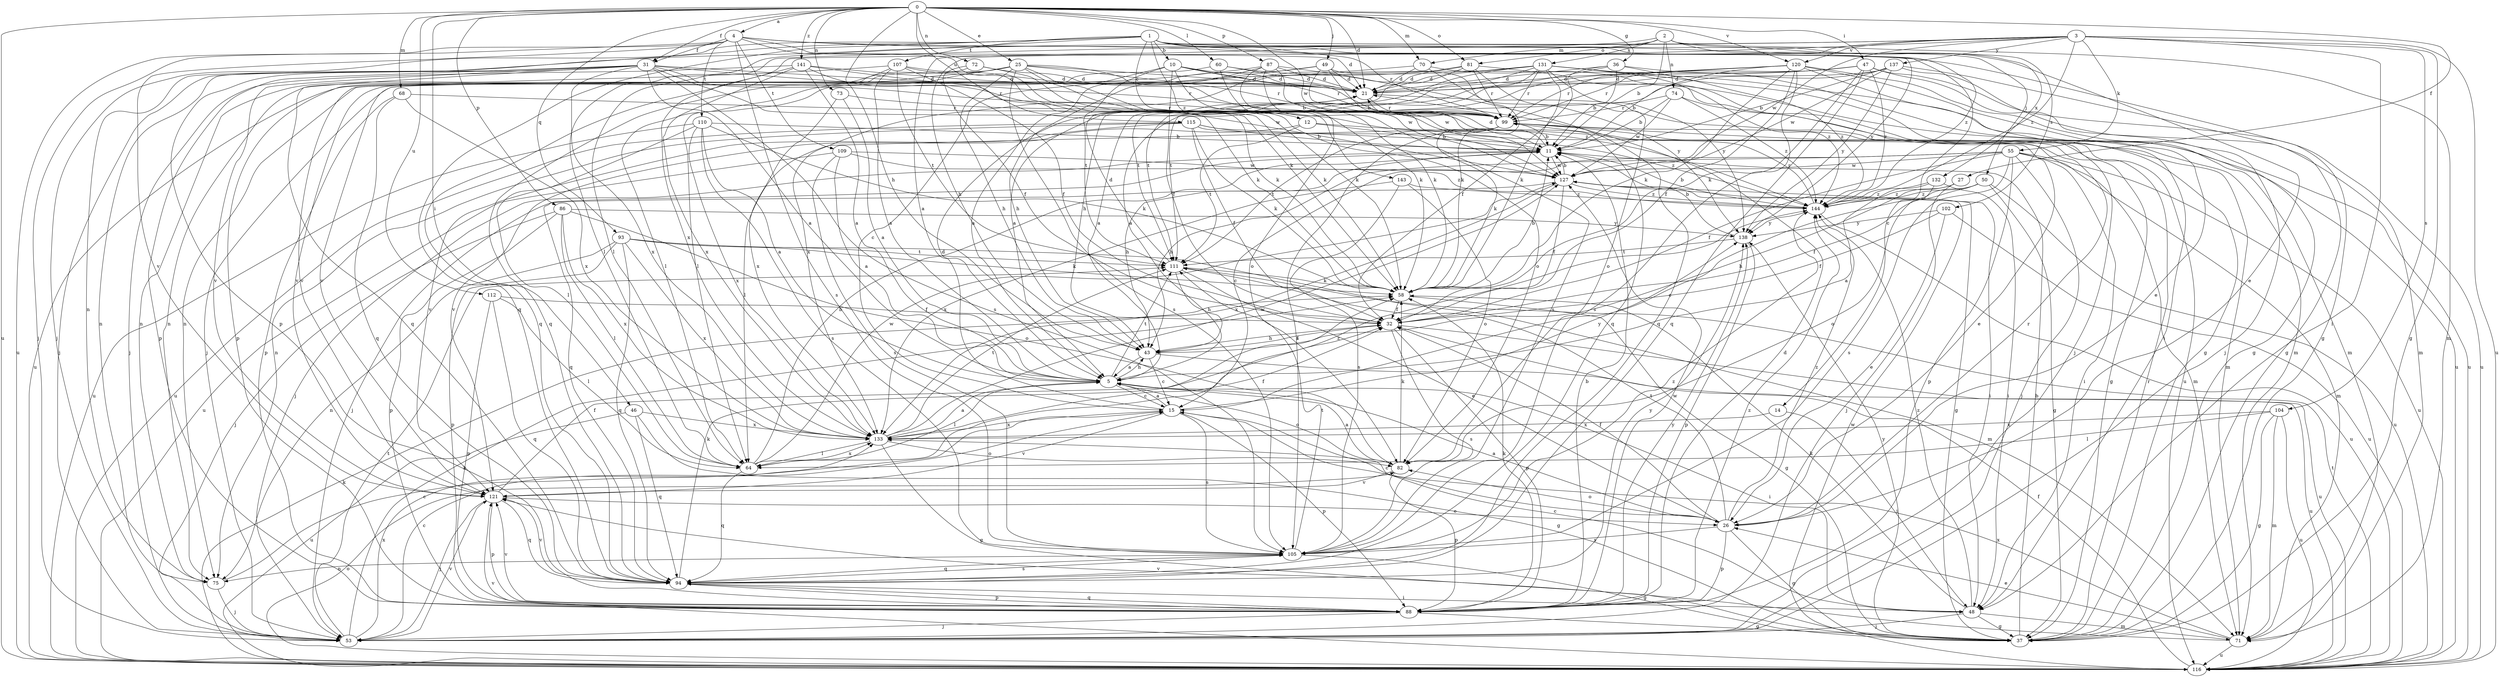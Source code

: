 strict digraph  {
0;
1;
2;
3;
4;
5;
10;
11;
12;
14;
15;
21;
25;
26;
27;
31;
32;
36;
37;
43;
46;
47;
48;
49;
50;
53;
55;
58;
60;
64;
68;
70;
71;
72;
73;
74;
75;
81;
82;
86;
87;
88;
93;
94;
99;
102;
104;
105;
107;
109;
110;
111;
112;
115;
116;
120;
121;
127;
131;
132;
133;
137;
138;
141;
143;
144;
0 -> 4  [label=a];
0 -> 21  [label=d];
0 -> 25  [label=e];
0 -> 27  [label=f];
0 -> 31  [label=f];
0 -> 36  [label=g];
0 -> 43  [label=h];
0 -> 46  [label=i];
0 -> 47  [label=i];
0 -> 49  [label=j];
0 -> 60  [label=l];
0 -> 68  [label=m];
0 -> 70  [label=m];
0 -> 72  [label=n];
0 -> 73  [label=n];
0 -> 81  [label=o];
0 -> 86  [label=p];
0 -> 87  [label=p];
0 -> 93  [label=q];
0 -> 112  [label=u];
0 -> 115  [label=u];
0 -> 116  [label=u];
0 -> 120  [label=v];
0 -> 127  [label=w];
0 -> 141  [label=z];
1 -> 10  [label=b];
1 -> 12  [label=c];
1 -> 14  [label=c];
1 -> 26  [label=e];
1 -> 50  [label=j];
1 -> 53  [label=j];
1 -> 64  [label=l];
1 -> 88  [label=p];
1 -> 94  [label=q];
1 -> 99  [label=r];
1 -> 107  [label=t];
1 -> 143  [label=z];
1 -> 144  [label=z];
2 -> 5  [label=a];
2 -> 11  [label=b];
2 -> 70  [label=m];
2 -> 71  [label=m];
2 -> 74  [label=n];
2 -> 81  [label=o];
2 -> 102  [label=s];
2 -> 131  [label=x];
2 -> 132  [label=x];
3 -> 37  [label=g];
3 -> 43  [label=h];
3 -> 48  [label=i];
3 -> 55  [label=k];
3 -> 64  [label=l];
3 -> 75  [label=n];
3 -> 104  [label=s];
3 -> 116  [label=u];
3 -> 120  [label=v];
3 -> 127  [label=w];
3 -> 133  [label=x];
3 -> 137  [label=y];
3 -> 144  [label=z];
4 -> 21  [label=d];
4 -> 31  [label=f];
4 -> 37  [label=g];
4 -> 53  [label=j];
4 -> 58  [label=k];
4 -> 105  [label=s];
4 -> 109  [label=t];
4 -> 110  [label=t];
4 -> 116  [label=u];
4 -> 121  [label=v];
4 -> 138  [label=y];
5 -> 15  [label=c];
5 -> 43  [label=h];
5 -> 48  [label=i];
5 -> 64  [label=l];
5 -> 82  [label=o];
5 -> 111  [label=t];
10 -> 15  [label=c];
10 -> 21  [label=d];
10 -> 32  [label=f];
10 -> 58  [label=k];
10 -> 94  [label=q];
10 -> 99  [label=r];
10 -> 111  [label=t];
11 -> 21  [label=d];
11 -> 43  [label=h];
11 -> 53  [label=j];
11 -> 94  [label=q];
11 -> 127  [label=w];
12 -> 11  [label=b];
12 -> 71  [label=m];
12 -> 111  [label=t];
12 -> 121  [label=v];
14 -> 48  [label=i];
14 -> 133  [label=x];
15 -> 5  [label=a];
15 -> 21  [label=d];
15 -> 88  [label=p];
15 -> 105  [label=s];
15 -> 121  [label=v];
15 -> 133  [label=x];
15 -> 138  [label=y];
21 -> 99  [label=r];
21 -> 116  [label=u];
25 -> 11  [label=b];
25 -> 21  [label=d];
25 -> 43  [label=h];
25 -> 58  [label=k];
25 -> 64  [label=l];
25 -> 82  [label=o];
25 -> 88  [label=p];
25 -> 99  [label=r];
25 -> 105  [label=s];
25 -> 121  [label=v];
26 -> 5  [label=a];
26 -> 15  [label=c];
26 -> 32  [label=f];
26 -> 37  [label=g];
26 -> 82  [label=o];
26 -> 88  [label=p];
26 -> 99  [label=r];
26 -> 105  [label=s];
26 -> 111  [label=t];
26 -> 144  [label=z];
27 -> 43  [label=h];
27 -> 53  [label=j];
27 -> 144  [label=z];
31 -> 5  [label=a];
31 -> 21  [label=d];
31 -> 53  [label=j];
31 -> 75  [label=n];
31 -> 88  [label=p];
31 -> 94  [label=q];
31 -> 99  [label=r];
31 -> 105  [label=s];
31 -> 121  [label=v];
31 -> 127  [label=w];
31 -> 133  [label=x];
31 -> 144  [label=z];
32 -> 43  [label=h];
32 -> 88  [label=p];
32 -> 105  [label=s];
32 -> 116  [label=u];
36 -> 11  [label=b];
36 -> 21  [label=d];
36 -> 26  [label=e];
36 -> 32  [label=f];
36 -> 111  [label=t];
36 -> 144  [label=z];
37 -> 11  [label=b];
37 -> 99  [label=r];
37 -> 138  [label=y];
43 -> 5  [label=a];
43 -> 15  [label=c];
43 -> 32  [label=f];
43 -> 116  [label=u];
46 -> 37  [label=g];
46 -> 94  [label=q];
46 -> 116  [label=u];
46 -> 133  [label=x];
47 -> 21  [label=d];
47 -> 58  [label=k];
47 -> 64  [label=l];
47 -> 71  [label=m];
47 -> 94  [label=q];
47 -> 99  [label=r];
47 -> 116  [label=u];
47 -> 144  [label=z];
48 -> 15  [label=c];
48 -> 37  [label=g];
48 -> 53  [label=j];
48 -> 58  [label=k];
48 -> 71  [label=m];
48 -> 144  [label=z];
49 -> 5  [label=a];
49 -> 11  [label=b];
49 -> 21  [label=d];
49 -> 121  [label=v];
49 -> 127  [label=w];
49 -> 138  [label=y];
50 -> 15  [label=c];
50 -> 32  [label=f];
50 -> 37  [label=g];
50 -> 116  [label=u];
50 -> 144  [label=z];
53 -> 15  [label=c];
53 -> 58  [label=k];
53 -> 111  [label=t];
53 -> 121  [label=v];
53 -> 133  [label=x];
55 -> 15  [label=c];
55 -> 32  [label=f];
55 -> 43  [label=h];
55 -> 48  [label=i];
55 -> 53  [label=j];
55 -> 71  [label=m];
55 -> 88  [label=p];
55 -> 105  [label=s];
55 -> 116  [label=u];
55 -> 127  [label=w];
58 -> 11  [label=b];
58 -> 32  [label=f];
58 -> 37  [label=g];
60 -> 21  [label=d];
60 -> 71  [label=m];
60 -> 82  [label=o];
60 -> 116  [label=u];
64 -> 11  [label=b];
64 -> 94  [label=q];
64 -> 127  [label=w];
64 -> 133  [label=x];
64 -> 144  [label=z];
68 -> 88  [label=p];
68 -> 94  [label=q];
68 -> 99  [label=r];
68 -> 133  [label=x];
70 -> 21  [label=d];
70 -> 58  [label=k];
70 -> 71  [label=m];
70 -> 133  [label=x];
71 -> 26  [label=e];
71 -> 116  [label=u];
71 -> 121  [label=v];
71 -> 133  [label=x];
72 -> 21  [label=d];
72 -> 32  [label=f];
72 -> 58  [label=k];
72 -> 75  [label=n];
73 -> 5  [label=a];
73 -> 99  [label=r];
73 -> 133  [label=x];
74 -> 11  [label=b];
74 -> 71  [label=m];
74 -> 99  [label=r];
74 -> 127  [label=w];
74 -> 144  [label=z];
75 -> 15  [label=c];
75 -> 53  [label=j];
81 -> 5  [label=a];
81 -> 21  [label=d];
81 -> 37  [label=g];
81 -> 82  [label=o];
81 -> 99  [label=r];
81 -> 121  [label=v];
82 -> 5  [label=a];
82 -> 58  [label=k];
82 -> 88  [label=p];
82 -> 121  [label=v];
86 -> 53  [label=j];
86 -> 64  [label=l];
86 -> 82  [label=o];
86 -> 88  [label=p];
86 -> 133  [label=x];
86 -> 138  [label=y];
87 -> 21  [label=d];
87 -> 43  [label=h];
87 -> 58  [label=k];
87 -> 75  [label=n];
87 -> 94  [label=q];
87 -> 105  [label=s];
87 -> 127  [label=w];
88 -> 11  [label=b];
88 -> 21  [label=d];
88 -> 37  [label=g];
88 -> 53  [label=j];
88 -> 58  [label=k];
88 -> 94  [label=q];
88 -> 121  [label=v];
88 -> 127  [label=w];
88 -> 138  [label=y];
88 -> 144  [label=z];
93 -> 58  [label=k];
93 -> 71  [label=m];
93 -> 75  [label=n];
93 -> 88  [label=p];
93 -> 94  [label=q];
93 -> 111  [label=t];
93 -> 133  [label=x];
94 -> 48  [label=i];
94 -> 58  [label=k];
94 -> 88  [label=p];
94 -> 105  [label=s];
94 -> 121  [label=v];
94 -> 138  [label=y];
99 -> 11  [label=b];
99 -> 37  [label=g];
99 -> 58  [label=k];
99 -> 64  [label=l];
99 -> 105  [label=s];
99 -> 111  [label=t];
102 -> 26  [label=e];
102 -> 32  [label=f];
102 -> 116  [label=u];
102 -> 138  [label=y];
104 -> 37  [label=g];
104 -> 64  [label=l];
104 -> 71  [label=m];
104 -> 116  [label=u];
104 -> 133  [label=x];
105 -> 37  [label=g];
105 -> 75  [label=n];
105 -> 94  [label=q];
105 -> 111  [label=t];
105 -> 144  [label=z];
107 -> 5  [label=a];
107 -> 21  [label=d];
107 -> 32  [label=f];
107 -> 58  [label=k];
107 -> 75  [label=n];
107 -> 94  [label=q];
107 -> 111  [label=t];
109 -> 5  [label=a];
109 -> 105  [label=s];
109 -> 116  [label=u];
109 -> 127  [label=w];
109 -> 144  [label=z];
110 -> 5  [label=a];
110 -> 11  [label=b];
110 -> 58  [label=k];
110 -> 64  [label=l];
110 -> 105  [label=s];
110 -> 116  [label=u];
110 -> 133  [label=x];
111 -> 21  [label=d];
111 -> 26  [label=e];
111 -> 43  [label=h];
111 -> 58  [label=k];
112 -> 32  [label=f];
112 -> 64  [label=l];
112 -> 88  [label=p];
112 -> 94  [label=q];
115 -> 11  [label=b];
115 -> 26  [label=e];
115 -> 32  [label=f];
115 -> 58  [label=k];
115 -> 75  [label=n];
115 -> 116  [label=u];
115 -> 121  [label=v];
115 -> 144  [label=z];
116 -> 32  [label=f];
116 -> 58  [label=k];
116 -> 82  [label=o];
116 -> 111  [label=t];
116 -> 121  [label=v];
116 -> 127  [label=w];
120 -> 11  [label=b];
120 -> 21  [label=d];
120 -> 32  [label=f];
120 -> 37  [label=g];
120 -> 53  [label=j];
120 -> 58  [label=k];
120 -> 99  [label=r];
120 -> 105  [label=s];
120 -> 111  [label=t];
120 -> 116  [label=u];
121 -> 26  [label=e];
121 -> 32  [label=f];
121 -> 53  [label=j];
121 -> 88  [label=p];
121 -> 94  [label=q];
127 -> 11  [label=b];
127 -> 32  [label=f];
127 -> 37  [label=g];
127 -> 48  [label=i];
127 -> 53  [label=j];
127 -> 133  [label=x];
127 -> 144  [label=z];
131 -> 5  [label=a];
131 -> 21  [label=d];
131 -> 43  [label=h];
131 -> 48  [label=i];
131 -> 53  [label=j];
131 -> 58  [label=k];
131 -> 99  [label=r];
131 -> 111  [label=t];
131 -> 116  [label=u];
131 -> 138  [label=y];
131 -> 144  [label=z];
132 -> 5  [label=a];
132 -> 48  [label=i];
132 -> 82  [label=o];
132 -> 144  [label=z];
133 -> 5  [label=a];
133 -> 32  [label=f];
133 -> 37  [label=g];
133 -> 64  [label=l];
133 -> 82  [label=o];
133 -> 111  [label=t];
133 -> 127  [label=w];
137 -> 5  [label=a];
137 -> 11  [label=b];
137 -> 21  [label=d];
137 -> 37  [label=g];
137 -> 53  [label=j];
137 -> 127  [label=w];
137 -> 138  [label=y];
138 -> 11  [label=b];
138 -> 88  [label=p];
138 -> 111  [label=t];
141 -> 5  [label=a];
141 -> 21  [label=d];
141 -> 53  [label=j];
141 -> 58  [label=k];
141 -> 94  [label=q];
141 -> 99  [label=r];
141 -> 133  [label=x];
143 -> 82  [label=o];
143 -> 105  [label=s];
143 -> 133  [label=x];
143 -> 144  [label=z];
144 -> 11  [label=b];
144 -> 99  [label=r];
144 -> 116  [label=u];
144 -> 138  [label=y];
}
